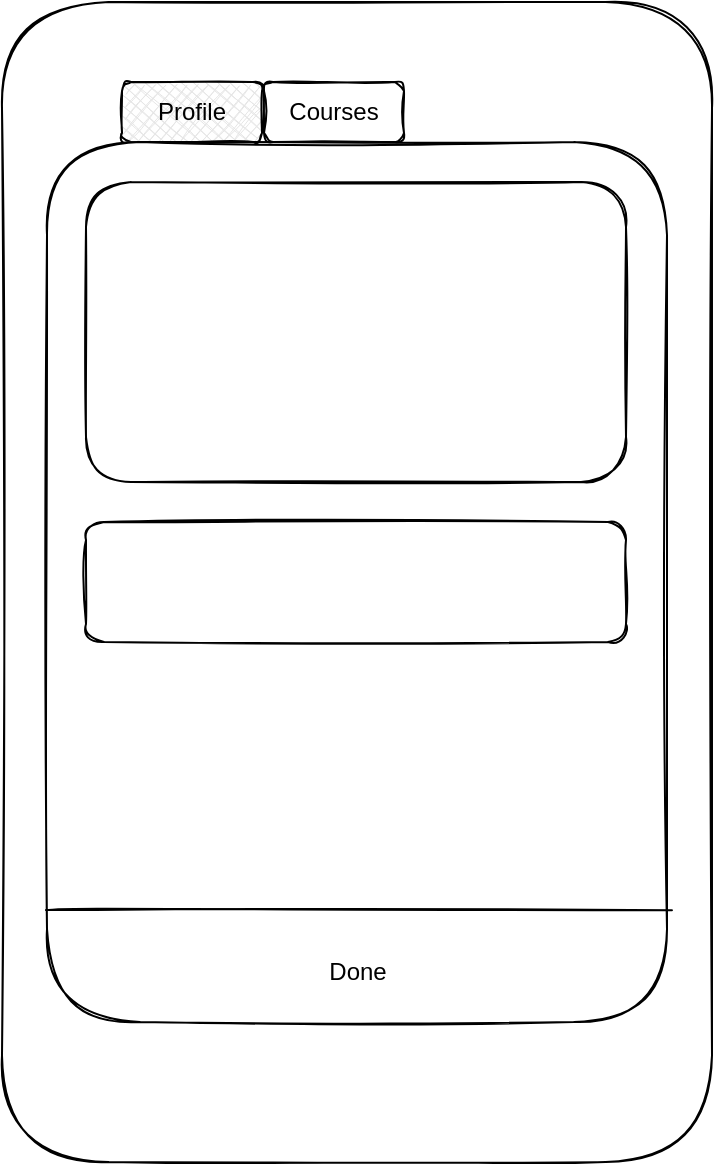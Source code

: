 <mxfile version="16.2.4" type="github">
  <diagram id="h9dFl7BtjYhouRQpgsoD" name="Page-1">
    <mxGraphModel dx="946" dy="648" grid="1" gridSize="10" guides="1" tooltips="1" connect="1" arrows="1" fold="1" page="1" pageScale="1" pageWidth="850" pageHeight="1100" math="0" shadow="0">
      <root>
        <mxCell id="0" />
        <mxCell id="1" parent="0" />
        <mxCell id="VJyBcLO_9741J4DAKMgz-3" value="" style="rounded=1;whiteSpace=wrap;html=1;sketch=1;" vertex="1" parent="1">
          <mxGeometry x="248" y="80" width="355" height="580" as="geometry" />
        </mxCell>
        <mxCell id="VJyBcLO_9741J4DAKMgz-4" value="Profile" style="rounded=1;whiteSpace=wrap;html=1;sketch=1;fillStyle=cross-hatch;fillColor=#E6E6E6;" vertex="1" parent="1">
          <mxGeometry x="308" y="120" width="70" height="30" as="geometry" />
        </mxCell>
        <mxCell id="VJyBcLO_9741J4DAKMgz-5" value="Courses" style="rounded=1;whiteSpace=wrap;html=1;sketch=1;" vertex="1" parent="1">
          <mxGeometry x="379" y="120" width="70" height="30" as="geometry" />
        </mxCell>
        <mxCell id="VJyBcLO_9741J4DAKMgz-6" value="" style="rounded=1;whiteSpace=wrap;html=1;sketch=1;fillStyle=auto;fillColor=#FFFFFF;" vertex="1" parent="1">
          <mxGeometry x="270.5" y="150" width="310" height="440" as="geometry" />
        </mxCell>
        <mxCell id="VJyBcLO_9741J4DAKMgz-7" value="" style="endArrow=none;html=1;rounded=0;sketch=1;curved=1;entryX=1.008;entryY=0.873;entryDx=0;entryDy=0;entryPerimeter=0;" edge="1" parent="1" target="VJyBcLO_9741J4DAKMgz-6">
          <mxGeometry width="50" height="50" relative="1" as="geometry">
            <mxPoint x="270" y="534" as="sourcePoint" />
            <mxPoint x="450" y="360" as="targetPoint" />
          </mxGeometry>
        </mxCell>
        <mxCell id="VJyBcLO_9741J4DAKMgz-8" value="Done" style="text;html=1;strokeColor=none;fillColor=none;align=center;verticalAlign=middle;whiteSpace=wrap;rounded=0;sketch=1;fillStyle=auto;shadow=0;fontFamily=Helvetica;" vertex="1" parent="1">
          <mxGeometry x="395.5" y="550" width="60" height="30" as="geometry" />
        </mxCell>
        <mxCell id="VJyBcLO_9741J4DAKMgz-9" value="" style="rounded=1;whiteSpace=wrap;html=1;shadow=0;sketch=1;fillStyle=auto;fontFamily=Helvetica;fillColor=#FFFFFF;" vertex="1" parent="1">
          <mxGeometry x="290" y="170" width="270" height="150" as="geometry" />
        </mxCell>
        <mxCell id="VJyBcLO_9741J4DAKMgz-10" value="" style="rounded=1;whiteSpace=wrap;html=1;shadow=0;sketch=1;fillStyle=auto;fontFamily=Helvetica;fillColor=#FFFFFF;" vertex="1" parent="1">
          <mxGeometry x="290" y="340" width="270" height="60" as="geometry" />
        </mxCell>
      </root>
    </mxGraphModel>
  </diagram>
</mxfile>
